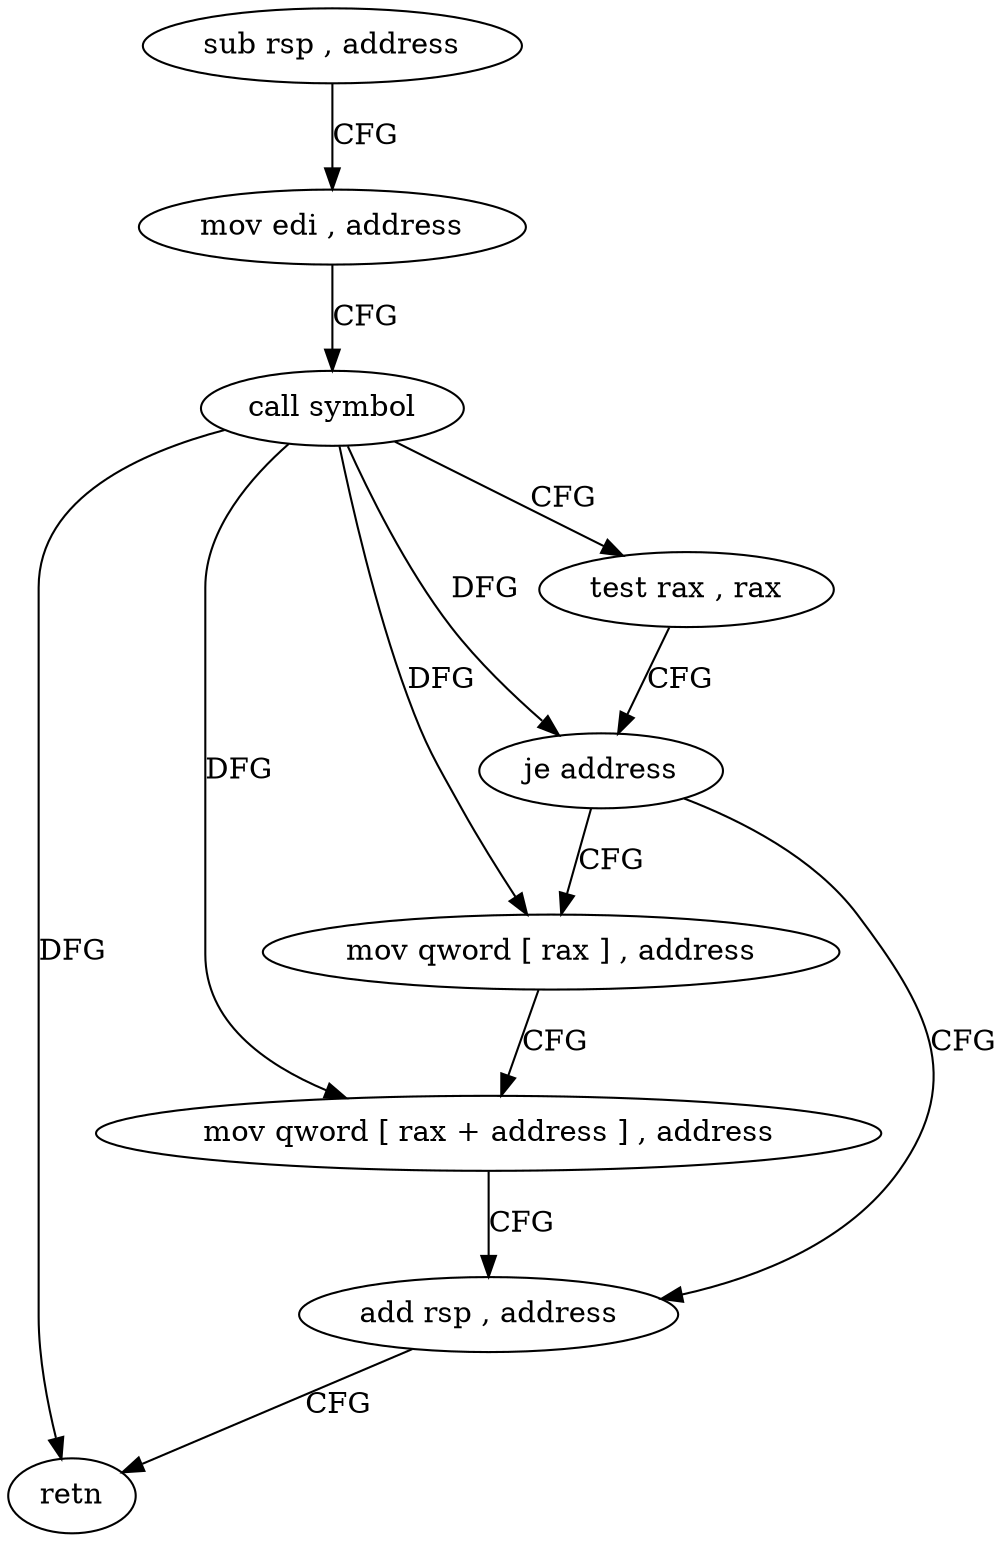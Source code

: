 digraph "func" {
"152433" [label = "sub rsp , address" ]
"152437" [label = "mov edi , address" ]
"152442" [label = "call symbol" ]
"152447" [label = "test rax , rax" ]
"152450" [label = "je address" ]
"152467" [label = "add rsp , address" ]
"152452" [label = "mov qword [ rax ] , address" ]
"152471" [label = "retn" ]
"152459" [label = "mov qword [ rax + address ] , address" ]
"152433" -> "152437" [ label = "CFG" ]
"152437" -> "152442" [ label = "CFG" ]
"152442" -> "152447" [ label = "CFG" ]
"152442" -> "152450" [ label = "DFG" ]
"152442" -> "152471" [ label = "DFG" ]
"152442" -> "152452" [ label = "DFG" ]
"152442" -> "152459" [ label = "DFG" ]
"152447" -> "152450" [ label = "CFG" ]
"152450" -> "152467" [ label = "CFG" ]
"152450" -> "152452" [ label = "CFG" ]
"152467" -> "152471" [ label = "CFG" ]
"152452" -> "152459" [ label = "CFG" ]
"152459" -> "152467" [ label = "CFG" ]
}

